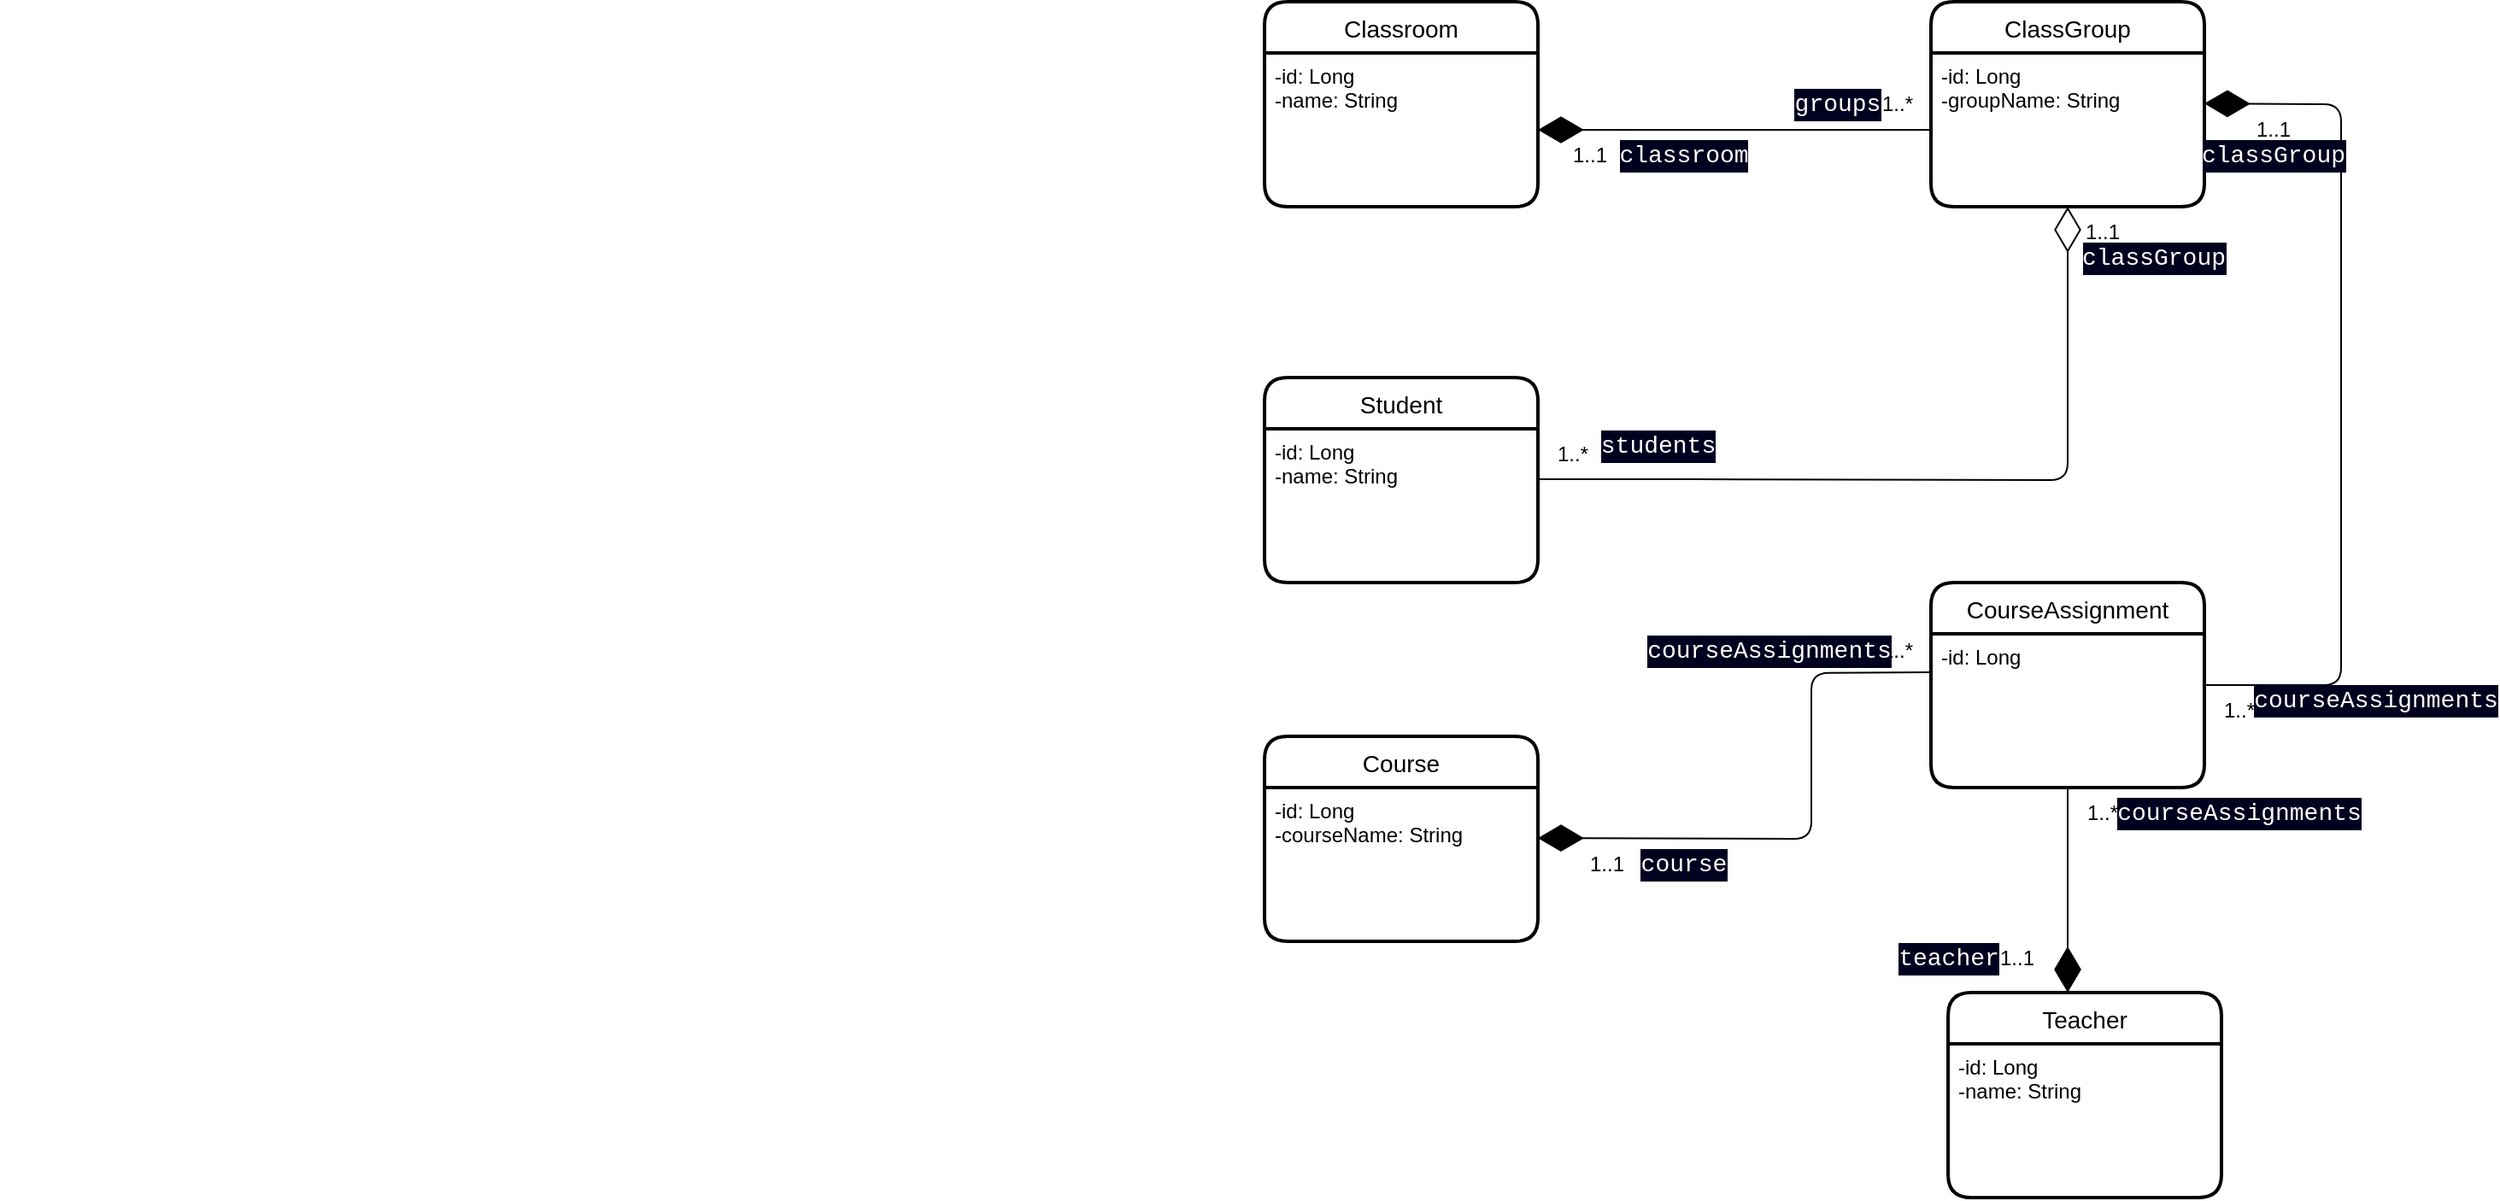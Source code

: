 <mxfile>
    <diagram id="0dwWmIIBgfGSW23qwHqv" name="Page-1">
        <mxGraphModel dx="1859" dy="719" grid="1" gridSize="10" guides="1" tooltips="1" connect="1" arrows="1" fold="1" page="1" pageScale="1" pageWidth="850" pageHeight="1100" math="0" shadow="0">
            <root>
                <mxCell id="0"/>
                <mxCell id="1" parent="0"/>
                <mxCell id="2" value="Classroom" style="swimlane;childLayout=stackLayout;horizontal=1;startSize=30;horizontalStack=0;rounded=1;fontSize=14;fontStyle=0;strokeWidth=2;resizeParent=0;resizeLast=1;shadow=0;dashed=0;align=center;" vertex="1" parent="1">
                    <mxGeometry x="90" y="110" width="160" height="120" as="geometry"/>
                </mxCell>
                <mxCell id="3" value="-id: Long&#10;-name: String" style="align=left;strokeColor=none;fillColor=none;spacingLeft=4;fontSize=12;verticalAlign=top;resizable=0;rotatable=0;part=1;" vertex="1" parent="2">
                    <mxGeometry y="30" width="160" height="90" as="geometry"/>
                </mxCell>
                <mxCell id="6" value="ClassGroup" style="swimlane;childLayout=stackLayout;horizontal=1;startSize=30;horizontalStack=0;rounded=1;fontSize=14;fontStyle=0;strokeWidth=2;resizeParent=0;resizeLast=1;shadow=0;dashed=0;align=center;" vertex="1" parent="1">
                    <mxGeometry x="480" y="110" width="160" height="120" as="geometry"/>
                </mxCell>
                <mxCell id="7" value="-id: Long&#10;-groupName: String" style="align=left;strokeColor=none;fillColor=none;spacingLeft=4;fontSize=12;verticalAlign=top;resizable=0;rotatable=0;part=1;" vertex="1" parent="6">
                    <mxGeometry y="30" width="160" height="90" as="geometry"/>
                </mxCell>
                <mxCell id="8" value="" style="endArrow=diamondThin;endFill=1;endSize=24;html=1;entryX=1;entryY=0.5;entryDx=0;entryDy=0;exitX=0;exitY=0.5;exitDx=0;exitDy=0;" edge="1" parent="1" source="7" target="3">
                    <mxGeometry width="160" relative="1" as="geometry">
                        <mxPoint x="300" y="300" as="sourcePoint"/>
                        <mxPoint x="460" y="300" as="targetPoint"/>
                    </mxGeometry>
                </mxCell>
                <mxCell id="9" value="1..*" style="text;html=1;align=center;verticalAlign=middle;resizable=0;points=[];autosize=1;strokeColor=none;fillColor=none;" vertex="1" parent="1">
                    <mxGeometry x="440" y="155" width="40" height="30" as="geometry"/>
                </mxCell>
                <mxCell id="10" value="1..1" style="text;html=1;align=center;verticalAlign=middle;resizable=0;points=[];autosize=1;strokeColor=none;fillColor=none;rotation=0;" vertex="1" parent="1">
                    <mxGeometry x="260" y="185" width="40" height="30" as="geometry"/>
                </mxCell>
                <mxCell id="11" value="Student" style="swimlane;childLayout=stackLayout;horizontal=1;startSize=30;horizontalStack=0;rounded=1;fontSize=14;fontStyle=0;strokeWidth=2;resizeParent=0;resizeLast=1;shadow=0;dashed=0;align=center;" vertex="1" parent="1">
                    <mxGeometry x="90" y="330" width="160" height="120" as="geometry"/>
                </mxCell>
                <mxCell id="12" value="-id: Long&#10;-name: String" style="align=left;strokeColor=none;fillColor=none;spacingLeft=4;fontSize=12;verticalAlign=top;resizable=0;rotatable=0;part=1;" vertex="1" parent="11">
                    <mxGeometry y="30" width="160" height="90" as="geometry"/>
                </mxCell>
                <mxCell id="13" value="&lt;div style=&quot;color: rgb(255, 255, 255); background-color: rgb(0, 0, 31); font-family: Consolas, &amp;quot;Courier New&amp;quot;, monospace; font-size: 14px; line-height: 19px;&quot;&gt;classroom&lt;/div&gt;" style="text;html=1;align=center;verticalAlign=middle;resizable=0;points=[];autosize=1;strokeColor=none;fillColor=none;" vertex="1" parent="1">
                    <mxGeometry x="290" y="185" width="90" height="30" as="geometry"/>
                </mxCell>
                <mxCell id="14" value="&lt;div style=&quot;color: rgb(255, 255, 255); background-color: rgb(0, 0, 31); font-family: Consolas, &amp;quot;Courier New&amp;quot;, monospace; font-size: 14px; line-height: 19px;&quot;&gt;groups&lt;/div&gt;" style="text;html=1;align=center;verticalAlign=middle;resizable=0;points=[];autosize=1;strokeColor=none;fillColor=none;" vertex="1" parent="1">
                    <mxGeometry x="390" y="155" width="70" height="30" as="geometry"/>
                </mxCell>
                <mxCell id="18" value="" style="endArrow=diamondThin;endFill=0;endSize=24;html=1;entryX=0.5;entryY=1;entryDx=0;entryDy=0;" edge="1" parent="1" target="7">
                    <mxGeometry width="160" relative="1" as="geometry">
                        <mxPoint x="250" y="389.5" as="sourcePoint"/>
                        <mxPoint x="410" y="389.5" as="targetPoint"/>
                        <Array as="points">
                            <mxPoint x="330" y="389.5"/>
                            <mxPoint x="560" y="390"/>
                        </Array>
                    </mxGeometry>
                </mxCell>
                <mxCell id="22" value="&lt;div style=&quot;color: rgb(255, 255, 255); background-color: rgb(0, 0, 31); font-family: Consolas, &amp;quot;Courier New&amp;quot;, monospace; font-size: 14px; line-height: 19px;&quot;&gt;classGroup&lt;/div&gt;" style="edgeLabel;html=1;align=center;verticalAlign=middle;resizable=0;points=[];" vertex="1" connectable="0" parent="18">
                    <mxGeometry x="-0.111" y="2" relative="1" as="geometry">
                        <mxPoint x="151" y="-128" as="offset"/>
                    </mxGeometry>
                </mxCell>
                <mxCell id="23" value="&lt;div style=&quot;color: rgb(255, 255, 255); background-color: rgb(0, 0, 31); font-family: Consolas, &amp;quot;Courier New&amp;quot;, monospace; font-size: 14px; line-height: 19px;&quot;&gt;students&lt;/div&gt;" style="edgeLabel;html=1;align=center;verticalAlign=middle;resizable=0;points=[];" vertex="1" connectable="0" parent="18">
                    <mxGeometry x="-0.111" relative="1" as="geometry">
                        <mxPoint x="-139" y="-20" as="offset"/>
                    </mxGeometry>
                </mxCell>
                <mxCell id="19" value="1..*" style="text;html=1;align=center;verticalAlign=middle;resizable=0;points=[];autosize=1;strokeColor=none;fillColor=none;" vertex="1" parent="1">
                    <mxGeometry x="250" y="360" width="40" height="30" as="geometry"/>
                </mxCell>
                <mxCell id="20" value="1..1" style="text;html=1;align=center;verticalAlign=middle;resizable=0;points=[];autosize=1;strokeColor=none;fillColor=none;" vertex="1" parent="1">
                    <mxGeometry x="560" y="230" width="40" height="30" as="geometry"/>
                </mxCell>
                <mxCell id="24" value="CourseAssignment" style="swimlane;childLayout=stackLayout;horizontal=1;startSize=30;horizontalStack=0;rounded=1;fontSize=14;fontStyle=0;strokeWidth=2;resizeParent=0;resizeLast=1;shadow=0;dashed=0;align=center;" vertex="1" parent="1">
                    <mxGeometry x="480" y="450" width="160" height="120" as="geometry"/>
                </mxCell>
                <mxCell id="25" value="-id: Long&#10;" style="align=left;strokeColor=none;fillColor=none;spacingLeft=4;fontSize=12;verticalAlign=top;resizable=0;rotatable=0;part=1;" vertex="1" parent="24">
                    <mxGeometry y="30" width="160" height="90" as="geometry"/>
                </mxCell>
                <mxCell id="26" value="&lt;br&gt;" style="text;html=1;align=center;verticalAlign=middle;resizable=0;points=[];autosize=1;strokeColor=none;fillColor=none;" vertex="1" parent="1">
                    <mxGeometry x="-650" y="445" width="20" height="30" as="geometry"/>
                </mxCell>
                <mxCell id="27" value="" style="endArrow=diamondThin;endFill=1;endSize=24;html=1;entryX=1;entryY=0.5;entryDx=0;entryDy=0;exitX=1;exitY=0.5;exitDx=0;exitDy=0;" edge="1" parent="1" source="24">
                    <mxGeometry width="160" relative="1" as="geometry">
                        <mxPoint x="920" y="169.57" as="sourcePoint"/>
                        <mxPoint x="640" y="169.57" as="targetPoint"/>
                        <Array as="points">
                            <mxPoint x="720" y="510"/>
                            <mxPoint x="720" y="330"/>
                            <mxPoint x="720" y="170"/>
                        </Array>
                    </mxGeometry>
                </mxCell>
                <mxCell id="28" value="&lt;div style=&quot;color: rgb(255, 255, 255); background-color: rgb(0, 0, 31); font-family: Consolas, &amp;quot;Courier New&amp;quot;, monospace; font-size: 14px; line-height: 19px;&quot;&gt;courseAssignments&lt;/div&gt;" style="edgeLabel;html=1;align=center;verticalAlign=middle;resizable=0;points=[];" vertex="1" connectable="0" parent="27">
                    <mxGeometry x="-0.077" relative="1" as="geometry">
                        <mxPoint x="20" y="160" as="offset"/>
                    </mxGeometry>
                </mxCell>
                <mxCell id="29" value="1..*" style="text;html=1;align=center;verticalAlign=middle;resizable=0;points=[];autosize=1;strokeColor=none;fillColor=none;" vertex="1" parent="1">
                    <mxGeometry x="640" y="510" width="40" height="30" as="geometry"/>
                </mxCell>
                <mxCell id="30" value="1..1" style="text;html=1;align=center;verticalAlign=middle;resizable=0;points=[];autosize=1;strokeColor=none;fillColor=none;rotation=0;" vertex="1" parent="1">
                    <mxGeometry x="660" y="170" width="40" height="30" as="geometry"/>
                </mxCell>
                <mxCell id="31" value="&lt;div style=&quot;color: rgb(255, 255, 255); background-color: rgb(0, 0, 31); font-family: Consolas, &amp;quot;Courier New&amp;quot;, monospace; font-size: 14px; line-height: 19px;&quot;&gt;classGroup&lt;/div&gt;" style="text;html=1;align=center;verticalAlign=middle;resizable=0;points=[];autosize=1;strokeColor=none;fillColor=none;" vertex="1" parent="1">
                    <mxGeometry x="630" y="185" width="100" height="30" as="geometry"/>
                </mxCell>
                <mxCell id="32" value="Course" style="swimlane;childLayout=stackLayout;horizontal=1;startSize=30;horizontalStack=0;rounded=1;fontSize=14;fontStyle=0;strokeWidth=2;resizeParent=0;resizeLast=1;shadow=0;dashed=0;align=center;" vertex="1" parent="1">
                    <mxGeometry x="90" y="540" width="160" height="120" as="geometry"/>
                </mxCell>
                <mxCell id="33" value="-id: Long&#10;-courseName: String" style="align=left;strokeColor=none;fillColor=none;spacingLeft=4;fontSize=12;verticalAlign=top;resizable=0;rotatable=0;part=1;" vertex="1" parent="32">
                    <mxGeometry y="30" width="160" height="90" as="geometry"/>
                </mxCell>
                <mxCell id="46" value="" style="endArrow=diamondThin;endFill=1;endSize=24;html=1;entryX=1;entryY=0.5;entryDx=0;entryDy=0;exitX=0;exitY=0.25;exitDx=0;exitDy=0;" edge="1" parent="1" source="25">
                    <mxGeometry width="160" relative="1" as="geometry">
                        <mxPoint x="480" y="599.57" as="sourcePoint"/>
                        <mxPoint x="250" y="599.57" as="targetPoint"/>
                        <Array as="points">
                            <mxPoint x="410" y="503"/>
                            <mxPoint x="410" y="600"/>
                        </Array>
                    </mxGeometry>
                </mxCell>
                <mxCell id="48" value="1..*" style="text;html=1;align=center;verticalAlign=middle;resizable=0;points=[];autosize=1;strokeColor=none;fillColor=none;" vertex="1" parent="1">
                    <mxGeometry x="440" y="475" width="40" height="30" as="geometry"/>
                </mxCell>
                <mxCell id="49" value="1..1" style="text;html=1;align=center;verticalAlign=middle;resizable=0;points=[];autosize=1;strokeColor=none;fillColor=none;" vertex="1" parent="1">
                    <mxGeometry x="270" y="600" width="40" height="30" as="geometry"/>
                </mxCell>
                <mxCell id="50" value="&lt;div style=&quot;color: rgb(255, 255, 255); background-color: rgb(0, 0, 31); font-family: Consolas, &amp;quot;Courier New&amp;quot;, monospace; font-size: 14px; line-height: 19px;&quot;&gt;course&lt;/div&gt;" style="text;html=1;align=center;verticalAlign=middle;resizable=0;points=[];autosize=1;strokeColor=none;fillColor=none;" vertex="1" parent="1">
                    <mxGeometry x="300" y="600" width="70" height="30" as="geometry"/>
                </mxCell>
                <mxCell id="51" value="&lt;div style=&quot;color: rgb(255, 255, 255); background-color: rgb(0, 0, 31); font-family: Consolas, &amp;quot;Courier New&amp;quot;, monospace; font-size: 14px; line-height: 19px;&quot;&gt;courseAssignments&lt;/div&gt;" style="text;html=1;align=center;verticalAlign=middle;resizable=0;points=[];autosize=1;strokeColor=none;fillColor=none;" vertex="1" parent="1">
                    <mxGeometry x="310" y="475" width="150" height="30" as="geometry"/>
                </mxCell>
                <mxCell id="52" value="Teacher" style="swimlane;childLayout=stackLayout;horizontal=1;startSize=30;horizontalStack=0;rounded=1;fontSize=14;fontStyle=0;strokeWidth=2;resizeParent=0;resizeLast=1;shadow=0;dashed=0;align=center;" vertex="1" parent="1">
                    <mxGeometry x="490" y="690" width="160" height="120" as="geometry"/>
                </mxCell>
                <mxCell id="53" value="-id: Long&#10;-name: String" style="align=left;strokeColor=none;fillColor=none;spacingLeft=4;fontSize=12;verticalAlign=top;resizable=0;rotatable=0;part=1;" vertex="1" parent="52">
                    <mxGeometry y="30" width="160" height="90" as="geometry"/>
                </mxCell>
                <mxCell id="56" value="" style="endArrow=diamondThin;endFill=1;endSize=24;html=1;" edge="1" parent="1" source="25">
                    <mxGeometry width="160" relative="1" as="geometry">
                        <mxPoint x="795" y="690" as="sourcePoint"/>
                        <mxPoint x="560" y="690" as="targetPoint"/>
                    </mxGeometry>
                </mxCell>
                <mxCell id="57" value="1..*" style="text;html=1;align=center;verticalAlign=middle;resizable=0;points=[];autosize=1;strokeColor=none;fillColor=none;" vertex="1" parent="1">
                    <mxGeometry x="560" y="570" width="40" height="30" as="geometry"/>
                </mxCell>
                <mxCell id="59" value="1..1" style="text;html=1;align=center;verticalAlign=middle;resizable=0;points=[];autosize=1;strokeColor=none;fillColor=none;" vertex="1" parent="1">
                    <mxGeometry x="510" y="655" width="40" height="30" as="geometry"/>
                </mxCell>
                <mxCell id="60" value="&lt;div style=&quot;color: rgb(255, 255, 255); background-color: rgb(0, 0, 31); font-family: Consolas, &amp;quot;Courier New&amp;quot;, monospace; font-size: 14px; line-height: 19px;&quot;&gt;courseAssignments&lt;/div&gt;" style="text;html=1;align=center;verticalAlign=middle;resizable=0;points=[];autosize=1;strokeColor=none;fillColor=none;" vertex="1" parent="1">
                    <mxGeometry x="585" y="570" width="150" height="30" as="geometry"/>
                </mxCell>
                <mxCell id="61" value="&lt;div style=&quot;color: rgb(255, 255, 255); background-color: rgb(0, 0, 31); font-family: Consolas, &amp;quot;Courier New&amp;quot;, monospace; font-size: 14px; line-height: 19px;&quot;&gt;teacher&lt;/div&gt;" style="text;html=1;align=center;verticalAlign=middle;resizable=0;points=[];autosize=1;strokeColor=none;fillColor=none;" vertex="1" parent="1">
                    <mxGeometry x="450" y="655" width="80" height="30" as="geometry"/>
                </mxCell>
            </root>
        </mxGraphModel>
    </diagram>
</mxfile>